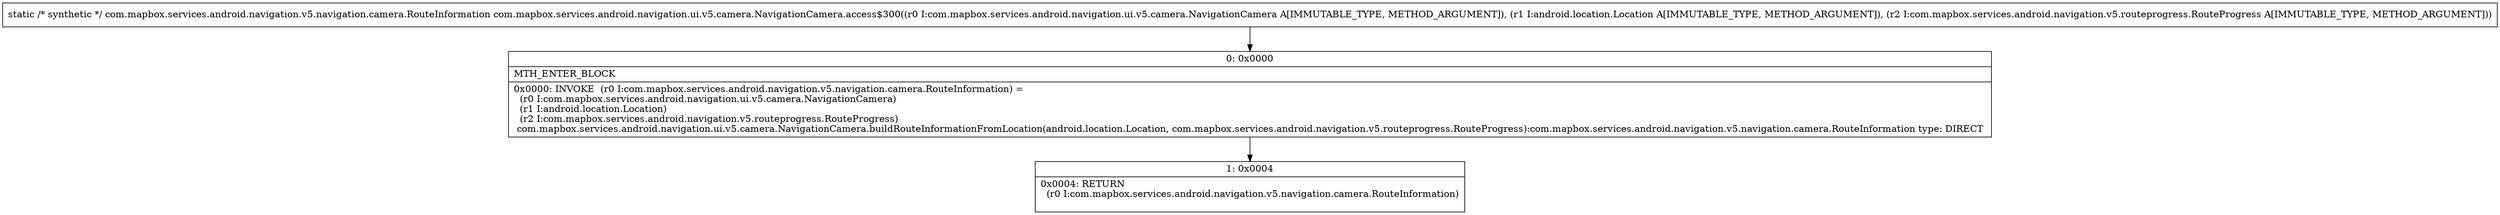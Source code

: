 digraph "CFG forcom.mapbox.services.android.navigation.ui.v5.camera.NavigationCamera.access$300(Lcom\/mapbox\/services\/android\/navigation\/ui\/v5\/camera\/NavigationCamera;Landroid\/location\/Location;Lcom\/mapbox\/services\/android\/navigation\/v5\/routeprogress\/RouteProgress;)Lcom\/mapbox\/services\/android\/navigation\/v5\/navigation\/camera\/RouteInformation;" {
Node_0 [shape=record,label="{0\:\ 0x0000|MTH_ENTER_BLOCK\l|0x0000: INVOKE  (r0 I:com.mapbox.services.android.navigation.v5.navigation.camera.RouteInformation) = \l  (r0 I:com.mapbox.services.android.navigation.ui.v5.camera.NavigationCamera)\l  (r1 I:android.location.Location)\l  (r2 I:com.mapbox.services.android.navigation.v5.routeprogress.RouteProgress)\l com.mapbox.services.android.navigation.ui.v5.camera.NavigationCamera.buildRouteInformationFromLocation(android.location.Location, com.mapbox.services.android.navigation.v5.routeprogress.RouteProgress):com.mapbox.services.android.navigation.v5.navigation.camera.RouteInformation type: DIRECT \l}"];
Node_1 [shape=record,label="{1\:\ 0x0004|0x0004: RETURN  \l  (r0 I:com.mapbox.services.android.navigation.v5.navigation.camera.RouteInformation)\l \l}"];
MethodNode[shape=record,label="{static \/* synthetic *\/ com.mapbox.services.android.navigation.v5.navigation.camera.RouteInformation com.mapbox.services.android.navigation.ui.v5.camera.NavigationCamera.access$300((r0 I:com.mapbox.services.android.navigation.ui.v5.camera.NavigationCamera A[IMMUTABLE_TYPE, METHOD_ARGUMENT]), (r1 I:android.location.Location A[IMMUTABLE_TYPE, METHOD_ARGUMENT]), (r2 I:com.mapbox.services.android.navigation.v5.routeprogress.RouteProgress A[IMMUTABLE_TYPE, METHOD_ARGUMENT])) }"];
MethodNode -> Node_0;
Node_0 -> Node_1;
}

